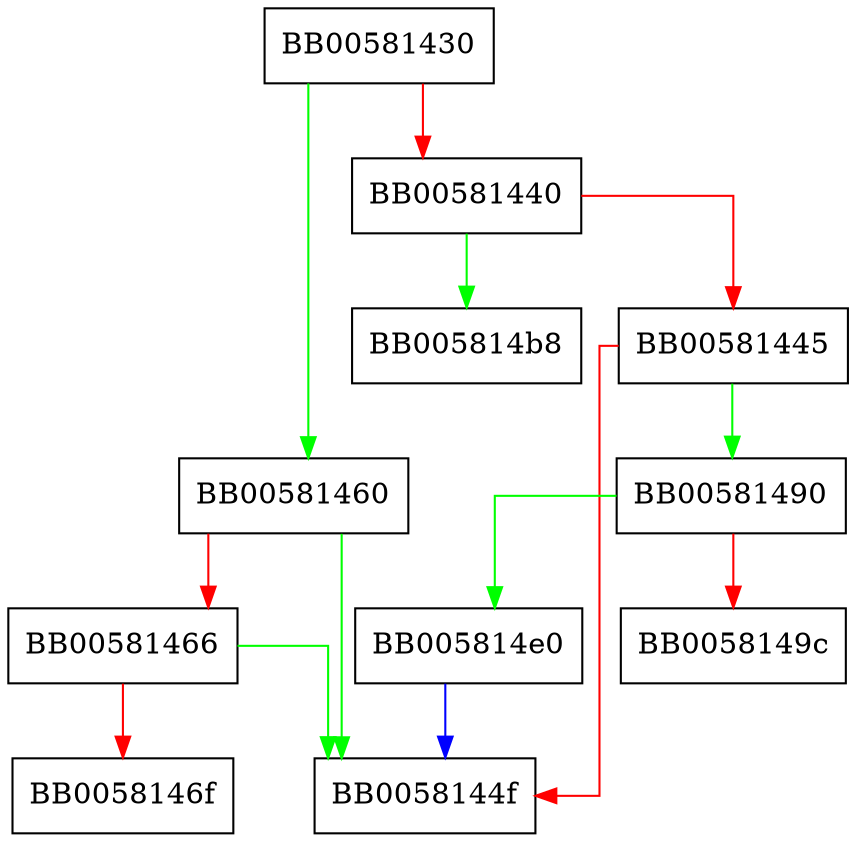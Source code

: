 digraph ec_pkey_ctrl {
  node [shape="box"];
  graph [splines=ortho];
  BB00581430 -> BB00581460 [color="green"];
  BB00581430 -> BB00581440 [color="red"];
  BB00581440 -> BB005814b8 [color="green"];
  BB00581440 -> BB00581445 [color="red"];
  BB00581445 -> BB00581490 [color="green"];
  BB00581445 -> BB0058144f [color="red"];
  BB00581460 -> BB0058144f [color="green"];
  BB00581460 -> BB00581466 [color="red"];
  BB00581466 -> BB0058144f [color="green"];
  BB00581466 -> BB0058146f [color="red"];
  BB00581490 -> BB005814e0 [color="green"];
  BB00581490 -> BB0058149c [color="red"];
  BB005814e0 -> BB0058144f [color="blue"];
}
